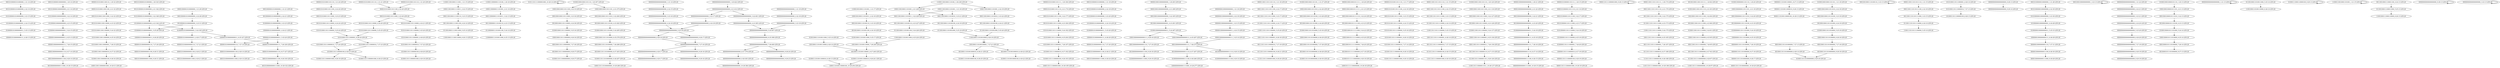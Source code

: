 digraph G {
    "01010000010100000000_3-23:15-LEN:20" -> "10100000101000000001_4-24:15-LEN:20";
    "00010100000100000000_1-20:14-LEN:20" -> "00101000001000000000_2-21:14-LEN:20";
    "01010001100110000001_7-26:33-LEN:20" -> "10100011001100000010_8-27:32-LEN:20";
    "10000010100000000011_6-26:17-LEN:20" -> "00000101000000000110_7-27:21-LEN:20";
    "01010100011011100000_5-25:25-LEN:20" -> "10101000110111000001_6-26:24-LEN:20";
    "00011001000111100110_3-23:15-LEN:20" -> "00110010001111001100_4-24:14-LEN:20";
    "00110000001110100110_4-23:13-LEN:20" -> "01100000011101001100_5-24:14-LEN:20";
    "01011101111000001000_10-29:14-LEN:20" -> "01011101111000001000_10-29:14-LEN:20";
    "10001000100011011100_2-22:33-LEN:20" -> "00010001000110111000_3-23:34-LEN:20";
    "00000000000000000000_7-27:16-LEN:20" -> "00000000000000000000_8-28:17-LEN:20";
    "00011000000111010011_3-22:13-LEN:20" -> "00110000001110100110_4-23:13-LEN:20";
    "11000110010001110100_1-20:238-LEN:20" -> "10001100100011101001_2-21:229-LEN:20";
    "11000110010001110100_1-20:238-LEN:20" -> "10001100100011101001_2-22:19-LEN:20";
    "00000101000000000110_7-27:29-LEN:20" -> "00001010000000001100_8-28:31-LEN:20";
    "00011001000111010011_3-22:229-LEN:20" -> "00110010001110100110_4-23:227-LEN:20";
    "01010001101111000001_7-26:197-LEN:20" -> "10100011011110000010_8-27:192-LEN:20";
    "00000101000000001110_7-27:20-LEN:20" -> "00001010000000011100_8-28:21-LEN:20";
    "11000110010001111001_1-21:15-LEN:20" -> "10001100100011110011_2-22:15-LEN:20";
    "10100011011100000100_8-28:23-LEN:20" -> "01000110111000001000_9-29:23-LEN:20";
    "00010001101110000000_7-27:36-LEN:20" -> "00100011011100000000_8-28:37-LEN:20";
    "00000100010000000000_1-20:293-LEN:20" -> "00001000100000000000_2-21:299-LEN:20";
    "10011101110111000001_6-26:18-LEN:20" -> "00111011101110000010_7-27:19-LEN:20";
    "10001000110110100000_6-26:29-LEN:20" -> "00010001101101000000_7-27:28-LEN:20";
    "10101000110111100000_6-25:204-LEN:20" -> "01010001101111000001_7-26:197-LEN:20";
    "00100010001011111100_4-23:23-LEN:20" -> "01000100010111111000_5-24:22-LEN:20";
    "11001110111011100000_5-25:20-LEN:20" -> "10011101110111000001_6-26:18-LEN:20";
    "10001100100011101001_2-21:229-LEN:20" -> "00011001000111010011_3-22:229-LEN:20";
    "10001100100011101001_2-21:229-LEN:20" -> "00011001000111010010_3-23:21-LEN:20";
    "00000000000000000000_6-26:16-LEN:20" -> "00000000000000000000_7-27:16-LEN:20";
    "00000000000000000000_4-23:395-LEN:20" -> "00000000000000000000_5-24:407-LEN:20";
    "10001000100011011010_2-22:26-LEN:20" -> "00010001000110110100_3-23:28-LEN:20";
    "01100100011110011000_5-25:14-LEN:20" -> "11001000111100110000_6-26:13-LEN:20";
    "00100010000000000001_4-23:291-LEN:20" -> "01000100000000000011_5-24:287-LEN:20";
    "10100110111100000100_8-28:14-LEN:20" -> "01001101111000001000_9-29:14-LEN:20";
    "00001010000000001110_8-27:327-LEN:20" -> "00010100000000011100_9-28:330-LEN:20";
    "00000000000000000000_5-25:18-LEN:20" -> "00000000000000000000_6-26:16-LEN:20";
    "00001100110111011110_1-21:15-LEN:20" -> "00011001101110111100_2-22:15-LEN:20";
    "00010001100110111000_3-22:127-LEN:20" -> "00100011001101110000_4-23:128-LEN:20";
    "00001010100011011100_2-22:20-LEN:20" -> "00010101000110111000_3-23:20-LEN:20";
    "00000000000000011110_8-27:14-LEN:20" -> "00000000000000111100_9-28:15-LEN:20";
    "10101000110011000000_6-25:34-LEN:20" -> "01010001100110000001_7-26:33-LEN:20";
    "00001000100010111111_2-21:23-LEN:20" -> "00010001000101111110_3-22:24-LEN:20";
    "00000101000001101111_1-20:15-LEN:20" -> "00001010000011011110_2-21:14-LEN:20";
    "01010001101110000010_7-27:23-LEN:20" -> "10100011011100000100_8-28:23-LEN:20";
    "00001101111000001000_9-29:13-LEN:20" -> "00001101111000001000_9-29:13-LEN:20";
    "00010000000000001111_7-26:275-LEN:20" -> "00100000000000011110_8-27:267-LEN:20";
    "00010000000000001111_7-26:275-LEN:20" -> "00100000000000011110_8-28:14-LEN:20";
    "11001110111011110000_5-24:175-LEN:20" -> "10011101110111100000_6-25:185-LEN:20";
    "00101000001101111000_4-23:17-LEN:20" -> "01010000011011110000_5-24:18-LEN:20";
    "01100110111100000000_9-28:97-LEN:20" -> "11001101111000000000_10-29:97-LEN:20";
    "00000101010001101110_1-21:24-LEN:20" -> "00001010100011011100_2-22:24-LEN:20";
    "00000001101110100000_7-26:19-LEN:20" -> "00000011011101000000_8-27:18-LEN:20";
    "00000111010011000010_9-28:13-LEN:20" -> "00001110100110000100_10-29:13-LEN:20";
    "01000111010011000010_8-28:13-LEN:20" -> "10001110100110000100_10-29:254-LEN:20";
    "10001001000111010011_2-22:16-LEN:20" -> "00010010001110100110_3-23:16-LEN:20";
    "01010100011001100000_5-24:32-LEN:20" -> "10101000110011000000_6-25:34-LEN:20";
    "00000101010001100110_1-20:32-LEN:20" -> "00001010100011001100_2-21:32-LEN:20";
    "00010001011111100000_7-26:20-LEN:20" -> "00100010111111000000_8-27:18-LEN:20";
    "00011001000111010010_3-23:21-LEN:20" -> "00110010001110100100_4-24:19-LEN:20";
    "01010100011011110000_5-24:192-LEN:20" -> "10101000110111100000_6-25:204-LEN:20";
    "00100010001101101000_4-24:19-LEN:20" -> "01000100011011010000_5-25:19-LEN:20";
    "00000000000000000000_3-22:401-LEN:20" -> "00000000000000000000_4-23:395-LEN:20";
    "00011001101110000011_7-26:136-LEN:20" -> "00110011011100000110_8-27:133-LEN:20";
    "00000001000000000000_2-22:18-LEN:20" -> "00000010000000000001_3-23:15-LEN:20";
    "01000110111010000000_9-28:287-LEN:20" -> "10001101110100000000_10-29:286-LEN:20";
    "10100011011110000010_8-27:192-LEN:20" -> "01000110111100000100_9-28:193-LEN:20";
    "01100100011101001000_5-25:19-LEN:20" -> "11001000111010010000_6-26:19-LEN:20";
    "10011101110111100000_6-25:185-LEN:20" -> "00111011101111000001_7-26:187-LEN:20";
    "10010001110100110000_6-26:14-LEN:20" -> "00100011101001100001_8-27:240-LEN:20";
    "00010100000000011100_9-28:330-LEN:20" -> "00101000000000111000_10-29:332-LEN:20";
    "01000001010000000001_5-25:28-LEN:20" -> "10000010100000000011_6-26:28-LEN:20";
    "00101010001101111000_4-23:184-LEN:20" -> "01010100011011110000_5-24:192-LEN:20";
    "01000100011011101000_5-24:285-LEN:20" -> "10001000110111010000_6-25:278-LEN:20";
    "10000010100000000011_6-26:28-LEN:20" -> "00000101000000000110_7-27:29-LEN:20";
    "11000110000001110100_1-20:16-LEN:20" -> "10001100000011101001_2-21:14-LEN:20";
    "10100000101000000000_4-23:344-LEN:20" -> "01000001010000000001_5-25:28-LEN:20";
    "10100000101000000000_4-23:344-LEN:20" -> "01000001010000000001_5-24:345-LEN:20";
    "00010101000110111100_3-22:177-LEN:20" -> "00101010001101111000_4-23:184-LEN:20";
    "00010001000101111110_3-22:24-LEN:20" -> "00100010001011111100_4-23:23-LEN:20";
    "00000000100000000000_1-21:16-LEN:20" -> "00000001000000000000_2-22:18-LEN:20";
    "10000001010000000001_4-24:21-LEN:20" -> "00000010100000000011_5-25:20-LEN:20";
    "00100011101001000010_8-28:22-LEN:20" -> "01000111010010000100_9-29:22-LEN:20";
    "00010010001110100110_3-23:13-LEN:20" -> "00010010001110100110_3-23:13-LEN:20";
    "00000000000000000000_5-24:407-LEN:20" -> "00000000000000000000_6-25:399-LEN:20";
    "00001010000000001100_8-28:21-LEN:20" -> "00010100000000011000_9-29:21-LEN:20";
    "00000110111100000100_9-28:19-LEN:20" -> "00001101111000001000_10-29:19-LEN:20";
    "00001100111011011110_1-21:15-LEN:20" -> "00011001110110111100_2-22:16-LEN:20";
    "01100100011101001000_5-25:20-LEN:20" -> "11001000111010010000_6-26:19-LEN:20";
    "00110011011100000110_8-27:133-LEN:20" -> "01100110111000001101_9-28:126-LEN:20";
    "01100000011101001100_5-24:14-LEN:20" -> "11000000111010011000_6-25:13-LEN:20";
    "01000100010001101110_1-20:307-LEN:20" -> "10001000100011011100_2-22:33-LEN:20";
    "01000100010001101110_1-20:307-LEN:20" -> "10001000100011011101_2-21:275-LEN:20";
    "01010011011110000010_7-27:14-LEN:20" -> "10100110111100000100_8-28:14-LEN:20";
    "01100100011101001100_5-24:226-LEN:20" -> "11001000111010011000_6-25:224-LEN:20";
    "01010001101110000010_7-27:13-LEN:20" -> "10100011011100000100_8-28:13-LEN:20";
    "00000000000000001111_7-26:16-LEN:20" -> "00000000000000011110_8-27:14-LEN:20";
    "00100011011010000000_8-28:14-LEN:20" -> "01000110110100000000_9-29:18-LEN:20";
    "00000000000000000000_8-28:13-LEN:20" -> "00000000000000000000_9-29:14-LEN:20";
    "01000001010000000011_5-25:13-LEN:20" -> "10000010100000000111_6-26:13-LEN:20";
    "00000000000000000000_2-22:15-LEN:20" -> "00000000000000000000_3-23:16-LEN:20";
    "00001100111011101110_1-21:18-LEN:20" -> "00011001110111011100_2-22:17-LEN:20";
    "00001010000000001100_8-28:14-LEN:20" -> "00010100000000011000_9-29:14-LEN:20";
    "00110011011110000000_8-27:92-LEN:20" -> "01100110111100000000_9-28:97-LEN:20";
    "00000000000000000000_7-26:400-LEN:20" -> "00000000000000000000_8-27:379-LEN:20";
    "00000000000000000000_7-26:400-LEN:20" -> "00000000000000000000_8-28:24-LEN:20";
    "10100000110111100000_6-25:19-LEN:20" -> "01000001101111000001_7-26:20-LEN:20";
    "11001000111010010000_6-26:19-LEN:20" -> "10010001110100100001_7-27:21-LEN:20";
    "10101000110111000001_6-26:24-LEN:20" -> "01010001101110000010_7-27:23-LEN:20";
    "00010001000110110100_3-23:19-LEN:20" -> "00100010001101101000_4-24:19-LEN:20";
    "11001000111010011000_6-25:224-LEN:20" -> "10010001110100110000_7-26:240-LEN:20";
    "00000101010001101110_1-21:21-LEN:20" -> "00001010100011011100_2-22:20-LEN:20";
    "00000101010001101111_1-20:184-LEN:20" -> "00001010100011011110_2-21:174-LEN:20";
    "10000001000000000111_6-26:29-LEN:20" -> "00000010000000001110_7-27:31-LEN:20";
    "01010000011011110000_5-24:18-LEN:20" -> "10100000110111100000_6-25:19-LEN:20";
    "00010100000101000000_1-21:14-LEN:20" -> "00101000001010000000_2-22:14-LEN:20";
    "10000010000000000011_6-25:13-LEN:20" -> "00000100000000000111_7-26:15-LEN:20";
    "01110111011100000100_8-28:21-LEN:20" -> "11101110111000001000_9-29:20-LEN:20";
    "00000101010001101110_1-21:20-LEN:20" -> "00001010100011011100_2-22:20-LEN:20";
    "00101000001000000000_2-21:14-LEN:20" -> "01010000010000000000_3-22:14-LEN:20";
    "01000001010000000011_5-25:20-LEN:20" -> "10000010100000000111_6-26:20-LEN:20";
    "10011011101111000001_6-26:14-LEN:20" -> "00110111011110000010_7-27:15-LEN:20";
    "00000101000000000111_7-26:329-LEN:20" -> "00001010000000001110_8-27:327-LEN:20";
    "01110111011110000010_8-27:188-LEN:20" -> "11101110111100000100_9-28:188-LEN:20";
    "00010001000000000001_3-23:13-LEN:20" -> "00010001000000000001_3-23:13-LEN:20";
    "00010100000010000000_1-21:28-LEN:20" -> "00101000000100000000_2-22:30-LEN:20";
    "00000110111010000000_9-28:17-LEN:20" -> "00001101110100000000_10-29:20-LEN:20";
    "00000100000000011100_8-28:30-LEN:20" -> "00001000000000111000_9-29:29-LEN:20";
    "00000000000000000000_2-22:18-LEN:20" -> "00000000000000000000_3-23:19-LEN:20";
    "10010001110100110000_7-26:240-LEN:20" -> "00100011101001100001_8-27:240-LEN:20";
    "00000000000000000000_9-28:383-LEN:20" -> "00000000000000000000_10-29:384-LEN:20";
    "00010100000101000000_1-20:343-LEN:20" -> "00101000001010000000_2-21:342-LEN:20";
    "00000000000000111100_9-28:15-LEN:20" -> "00000000000001111000_10-29:15-LEN:20";
    "00100011011010000000_8-28:28-LEN:20" -> "01000110110100000000_9-29:30-LEN:20";
    "00110010001110100110_4-23:227-LEN:20" -> "01100100011101001100_5-24:226-LEN:20";
    "00000000000000000000_6-26:17-LEN:20" -> "00000000000000000000_7-27:16-LEN:20";
    "00000011101001100001_8-27:13-LEN:20" -> "00000111010011000010_9-28:13-LEN:20";
    "00010101000110111000_3-23:20-LEN:20" -> "00101010001101110000_4-24:21-LEN:20";
    "00100000000000011110_8-27:267-LEN:20" -> "01000000000000111100_9-28:266-LEN:20";
    "01100111011011110000_4-24:14-LEN:20" -> "11001110110111100000_5-25:14-LEN:20";
    "00010101000110011000_3-22:32-LEN:20" -> "00101010001100110000_4-23:32-LEN:20";
    "00011001000111010010_3-23:22-LEN:20" -> "00110010001110100100_4-24:21-LEN:20";
    "10010001100110111100_3-22:84-LEN:20" -> "00100011001101111000_4-23:86-LEN:20";
    "00010001000110111010_3-22:284-LEN:20" -> "00100010001101110100_4-23:282-LEN:20";
    "00100000000000011100_8-28:18-LEN:20" -> "01000000000000111000_9-29:19-LEN:20";
    "00000000000000000000_1-21:22-LEN:20" -> "00000000000000000000_2-22:21-LEN:20";
    "00010000101110100000_7-26:14-LEN:20" -> "00100001011101000000_8-27:13-LEN:20";
    "01001000110011011110_2-21:83-LEN:20" -> "10010001100110111100_3-22:84-LEN:20";
    "00010000000110111010_3-22:20-LEN:20" -> "00100000001101110100_4-23:18-LEN:20";
    "11000100100011101001_1-21:17-LEN:20" -> "10001001000111010011_2-22:16-LEN:20";
    "01010001101110000010_7-27:24-LEN:20" -> "10100011011100000100_8-28:23-LEN:20";
    "00010001101101000000_7-27:13-LEN:20" -> "00100011011010000000_8-28:14-LEN:20";
    "00110010001110100100_4-24:19-LEN:20" -> "01100100011101001000_5-25:19-LEN:20";
    "00010000000000000000_3-22:21-LEN:20" -> "00100000000000000001_4-23:20-LEN:20";
    "10001100110111000001_6-25:136-LEN:20" -> "00011001101110000011_7-26:136-LEN:20";
    "00010001000110111000_3-23:34-LEN:20" -> "00100010001101110000_4-24:36-LEN:20";
    "10001000100001011101_2-21:13-LEN:20" -> "00010001000010111010_3-22:13-LEN:20";
    "00000010100000000011_5-25:20-LEN:20" -> "00000101000000000111_7-26:329-LEN:20";
    "00000010100000000011_5-25:20-LEN:20" -> "00000101000000000110_7-27:14-LEN:20";
    "00110011101110111000_3-23:17-LEN:20" -> "01100111011101110000_4-24:17-LEN:20";
    "00000000000000000000_8-28:16-LEN:20" -> "00000000000000000000_9-29:16-LEN:20";
    "10001000110011011100_2-21:116-LEN:20" -> "00010001100110111000_3-22:127-LEN:20";
    "00010101000110111000_3-23:20-LEN:20" -> "00101010001101110000_4-24:20-LEN:20";
    "10101000110111000001_6-26:14-LEN:20" -> "01010001101110000010_7-27:13-LEN:20";
    "10101001101111000001_6-26:14-LEN:20" -> "01010011011110000010_7-27:14-LEN:20";
    "00010000001010000000_1-21:21-LEN:20" -> "00100000010100000000_2-22:21-LEN:20";
    "00001000000000001110_8-27:14-LEN:20" -> "00010000000000011100_9-28:14-LEN:20";
    "01000110111100000100_9-28:193-LEN:20" -> "10001101111000001000_10-29:195-LEN:20";
    "01010000010000000000_3-22:14-LEN:20" -> "10100000100000000000_4-23:15-LEN:20";
    "00101000001010000000_2-22:18-LEN:20" -> "01010000010100000000_3-23:20-LEN:20";
    "00001010100110111100_2-22:16-LEN:20" -> "00010101001101111000_3-23:15-LEN:20";
    "00001010100011011100_2-22:24-LEN:20" -> "00010101000110111000_3-23:23-LEN:20";
    "01101110111100000100_8-28:15-LEN:20" -> "11011101111000001000_9-29:16-LEN:20";
    "10100011011100000100_8-28:20-LEN:20" -> "01000110111000001000_9-29:18-LEN:20";
    "00110010001110100100_4-24:21-LEN:20" -> "01100100011101001000_5-25:20-LEN:20";
    "01000111010011000010_9-28:241-LEN:20" -> "10001110100110000100_10-29:254-LEN:20";
    "00000100000000000011_4-24:15-LEN:20" -> "00001000000000000111_5-25:14-LEN:20";
    "10100000010000000001_4-24:28-LEN:20" -> "01000000100000000011_5-25:33-LEN:20";
    "00000000000000000000_8-27:379-LEN:20" -> "00000000000000000000_9-28:383-LEN:20";
    "00000000000000000000_3-23:19-LEN:20" -> "00000000000000000000_5-24:407-LEN:20";
    "00100010001101110000_4-24:36-LEN:20" -> "01000100011011100000_5-25:34-LEN:20";
    "00001010000000001100_8-28:31-LEN:20" -> "00010100000000011000_9-29:31-LEN:20";
    "00000000000000000000_6-25:399-LEN:20" -> "00000000000000000000_7-26:400-LEN:20";
    "00100011001101111000_4-23:86-LEN:20" -> "01000110011011110000_5-24:91-LEN:20";
    "00000000000000000000_1-21:13-LEN:20" -> "00000000000000000000_1-21:13-LEN:20";
    "11001000111010010000_6-26:19-LEN:20" -> "10010001110100100001_7-27:21-LEN:20";
    "00000000000000000000_1-21:19-LEN:20" -> "00000000000000000000_2-22:18-LEN:20";
    "00010100000110111100_3-22:17-LEN:20" -> "00101000001101111000_4-23:17-LEN:20";
    "00110111011110000010_7-27:15-LEN:20" -> "01101110111100000100_8-28:15-LEN:20";
    "00010001101101000000_7-27:18-LEN:20" -> "00100011011010000000_8-28:18-LEN:20";
    "10001000000011011101_2-21:18-LEN:20" -> "00010000000110111010_3-22:20-LEN:20";
    "00101010001101110000_4-24:24-LEN:20" -> "01010100011011100000_5-25:24-LEN:20";
    "10000010100000000011_6-25:327-LEN:20" -> "00000101000000000111_7-26:329-LEN:20";
    "10000010100000000011_6-25:327-LEN:20" -> "00000101000000000110_7-27:14-LEN:20";
    "01000100001011101000_5-24:14-LEN:20" -> "10001000010111010000_6-25:14-LEN:20";
    "00001000100000000000_2-21:299-LEN:20" -> "00010001000000000000_3-22:305-LEN:20";
    "00110010001111001100_4-24:14-LEN:20" -> "01100100011110011000_5-25:14-LEN:20";
    "01100100011010011000_5-25:14-LEN:20" -> "11001000110100110000_6-26:14-LEN:20";
    "00100010000101110100_4-23:13-LEN:20" -> "01000100001011101000_5-24:14-LEN:20";
    "01000110011000000100_9-28:34-LEN:20" -> "10001100110000001000_10-29:31-LEN:20";
    "10001000100011011010_2-22:18-LEN:20" -> "00010001000110110100_3-23:19-LEN:20";
    "01000000101000000000_3-23:23-LEN:20" -> "10000001010000000001_4-24:21-LEN:20";
    "01000101111110000000_9-28:18-LEN:20" -> "10001011111100000000_10-29:18-LEN:20";
    "00011001110111011110_2-21:170-LEN:20" -> "00110011101110111100_3-22:175-LEN:20";
    "11101110111100000100_9-28:188-LEN:20" -> "11011101111000001000_10-29:196-LEN:20";
    "01000111000110000100_9-29:13-LEN:20" -> "01000111000110000100_9-29:13-LEN:20";
    "00101010001101110000_4-24:21-LEN:20" -> "01010100011011100000_5-25:20-LEN:20";
    "10001100110111100000_6-25:95-LEN:20" -> "00011001101111000000_7-26:95-LEN:20";
    "10001000000000000111_6-26:18-LEN:20" -> "00010000000000001110_7-27:18-LEN:20";
    "01000110011011100000_5-24:137-LEN:20" -> "10001100110111000001_6-25:136-LEN:20";
    "00100000010100000000_2-22:21-LEN:20" -> "01000000101000000000_3-23:23-LEN:20";
    "00010001000010111010_3-22:13-LEN:20" -> "00100010000101110100_4-23:13-LEN:20";
    "10101000110111000001_6-26:24-LEN:20" -> "01010001101110000010_7-27:24-LEN:20";
    "00100000001101110100_4-23:18-LEN:20" -> "01000000011011101000_5-24:18-LEN:20";
    "11000110010001101001_1-21:15-LEN:20" -> "11000110010001101001_1-21:15-LEN:20";
    "00010001101101000000_7-27:28-LEN:20" -> "00100011011010000000_8-28:28-LEN:20";
    "00100010001101110100_4-23:282-LEN:20" -> "01000100011011101000_5-24:285-LEN:20";
    "00000000000000000000_4-24:20-LEN:20" -> "00000000000000000000_5-25:20-LEN:20";
    "10001000110111010000_6-25:278-LEN:20" -> "00010001101110100000_7-26:288-LEN:20";
    "00010010001110100110_3-23:16-LEN:20" -> "00100100011101001100_4-24:16-LEN:20";
    "00001010100011011110_2-21:174-LEN:20" -> "00010101000110111100_3-22:177-LEN:20";
    "00000101000000000110_7-27:14-LEN:20" -> "00001010000000001100_8-28:14-LEN:20";
    "01000000000000111100_9-28:266-LEN:20" -> "10000000000001111000_10-29:277-LEN:20";
    "01100111011101111000_4-23:173-LEN:20" -> "11001110111011110000_5-24:175-LEN:20";
    "01100100011100011000_5-25:13-LEN:20" -> "11001000111000110000_6-26:13-LEN:20";
    "10010001110100100001_7-27:21-LEN:20" -> "00100011101001000010_8-28:21-LEN:20";
    "00000000000000000000_3-23:21-LEN:20" -> "00000000000000000000_4-24:20-LEN:20";
    "10001100100011101001_2-22:19-LEN:20" -> "00011001000111010010_3-23:22-LEN:20";
    "00100010111111000000_8-27:18-LEN:20" -> "01000101111110000000_9-28:18-LEN:20";
    "00000100000000000000_1-20:21-LEN:20" -> "00001000000000000000_2-21:22-LEN:20";
    "00000000000000000000_9-29:13-LEN:20" -> "00000000000000000000_9-29:13-LEN:20";
    "10001100100011110011_2-22:15-LEN:20" -> "00011001000111100110_3-23:15-LEN:20";
    "00000100000000000111_7-26:15-LEN:20" -> "00001000000000001110_8-27:14-LEN:20";
    "01010000010100000000_3-23:20-LEN:20" -> "10100000101000000001_4-24:18-LEN:20";
    "00010001101110100000_7-26:288-LEN:20" -> "00100011011101000000_8-27:283-LEN:20";
    "00001010100011001100_2-21:32-LEN:20" -> "00010101000110011000_3-22:32-LEN:20";
    "01010100011011100000_5-25:24-LEN:20" -> "10101000110111000001_6-26:24-LEN:20";
    "00000000000000000000_6-26:20-LEN:20" -> "00000000000000000000_7-27:19-LEN:20";
    "01000100011001101110_1-20:120-LEN:20" -> "10001000110011011100_2-21:116-LEN:20";
    "00000000000000000000_3-23:16-LEN:20" -> "00000000000000000000_4-24:16-LEN:20";
    "00001000001010000000_1-21:29-LEN:20" -> "00010000010100000000_2-22:28-LEN:20";
    "00010001000000000000_3-22:305-LEN:20" -> "00100010000000000001_4-23:291-LEN:20";
    "11001101110111100000_5-25:15-LEN:20" -> "10011011101111000001_6-26:14-LEN:20";
    "10000010100000000111_6-26:20-LEN:20" -> "00000101000000001110_7-27:20-LEN:20";
    "10001100000011101001_2-21:14-LEN:20" -> "00011000000111010011_3-22:13-LEN:20";
    "00100011011101000000_8-27:283-LEN:20" -> "01000110111010000000_9-28:287-LEN:20";
    "10001000101111110000_6-25:20-LEN:20" -> "00010001011111100000_7-26:20-LEN:20";
    "00000000000000000000_8-28:17-LEN:20" -> "00000000000000000000_9-29:17-LEN:20";
    "01000100011011010000_5-25:19-LEN:20" -> "10001000110110100000_6-26:16-LEN:20";
    "01000100010111111000_5-24:22-LEN:20" -> "10001000101111110000_6-25:20-LEN:20";
    "01000001010000000001_5-24:345-LEN:20" -> "10000010100000000011_6-26:17-LEN:20";
    "01000001010000000001_5-24:345-LEN:20" -> "10000010100000000011_6-25:327-LEN:20";
    "01010000010100000000_3-22:348-LEN:20" -> "10100000101000000000_4-23:344-LEN:20";
    "00010100000101000000_1-21:18-LEN:20" -> "00101000001010000000_2-22:18-LEN:20";
    "01000001101111000001_7-26:20-LEN:20" -> "10000011011110000010_8-27:19-LEN:20";
    "00110011011101111000_3-23:13-LEN:20" -> "01100110111011110000_4-24:14-LEN:20";
    "00000000000000000000_5-25:18-LEN:20" -> "00000000000000000000_6-26:17-LEN:20";
    "00010000000000001110_7-27:18-LEN:20" -> "00100000000000011100_8-28:18-LEN:20";
    "00000000000000000000_5-25:20-LEN:20" -> "00000000000000000000_6-26:20-LEN:20";
    "00101000000100000000_2-22:30-LEN:20" -> "01010000001000000000_3-23:30-LEN:20";
    "00010000010100000000_2-22:28-LEN:20" -> "00100000101000000000_3-23:31-LEN:20";
    "00010001000110110100_3-23:28-LEN:20" -> "00100010001101101000_4-24:28-LEN:20";
    "00000000000000000000_4-24:16-LEN:20" -> "00000000000000000000_5-25:18-LEN:20";
    "00001010000011011110_2-21:14-LEN:20" -> "00010100000110111100_3-22:17-LEN:20";
    "10100000101000000001_4-24:18-LEN:20" -> "01000001010000000011_5-25:20-LEN:20";
    "00101000001010000000_2-22:14-LEN:20" -> "01010000010100000000_3-23:15-LEN:20";
    "01000100011011010000_5-25:30-LEN:20" -> "10001000110110100000_6-26:29-LEN:20";
    "00001010000000011100_8-28:21-LEN:20" -> "00010100000000111000_9-29:24-LEN:20";
    "00000011011101000000_8-27:18-LEN:20" -> "00000110111010000000_9-28:17-LEN:20";
    "01000100010001101101_1-21:27-LEN:20" -> "10001000100011011010_2-22:26-LEN:20";
    "00000101010011011110_1-21:17-LEN:20" -> "00001010100110111100_2-22:16-LEN:20";
    "00100100011001101111_1-20:82-LEN:20" -> "01001000110011011110_2-21:83-LEN:20";
    "00100011011010000000_8-28:18-LEN:20" -> "01000110110100000000_9-29:18-LEN:20";
    "00000000000000000000_8-28:19-LEN:20" -> "00000000000000000000_9-29:19-LEN:20";
    "10001000000000000111_6-25:267-LEN:20" -> "00010000000000001111_7-26:275-LEN:20";
    "00000010000000001110_7-27:31-LEN:20" -> "00000100000000011100_8-28:30-LEN:20";
    "10000000110111010000_6-25:18-LEN:20" -> "00000001101110100000_7-26:19-LEN:20";
    "01000001000000000001_5-24:15-LEN:20" -> "10000010000000000011_6-25:13-LEN:20";
    "00000000000000000000_2-22:21-LEN:20" -> "00000000000000000000_3-23:21-LEN:20";
    "00000101000000000110_7-27:21-LEN:20" -> "00001010000000001100_8-28:21-LEN:20";
    "00011001110111011100_2-22:17-LEN:20" -> "00110011101110111000_3-23:17-LEN:20";
    "00110011101110111100_3-22:175-LEN:20" -> "01100111011101111000_4-23:173-LEN:20";
    "00111011101110000010_7-27:19-LEN:20" -> "01110111011100000100_8-28:21-LEN:20";
    "00101000001010000000_2-21:342-LEN:20" -> "01010000010100000000_3-22:348-LEN:20";
    "00001100111011101111_1-20:174-LEN:20" -> "00011001110111011110_2-21:170-LEN:20";
    "01010001101110000010_7-27:22-LEN:20" -> "10100011011100000100_8-28:20-LEN:20";
    "01000000000000000011_5-24:19-LEN:20" -> "10000000000000000111_6-25:18-LEN:20";
    "00100000000000000001_4-23:20-LEN:20" -> "01000000000000000011_5-24:19-LEN:20";
    "00101010011011110000_4-24:15-LEN:20" -> "01010100110111100000_5-25:16-LEN:20";
    "00100011101001100001_8-27:240-LEN:20" -> "01000111010011000010_9-28:241-LEN:20";
    "10010001110100100001_7-27:21-LEN:20" -> "00100011101001000010_8-28:22-LEN:20";
    "00111011101111000001_7-26:187-LEN:20" -> "01110111011110000010_8-27:188-LEN:20";
    "10100000100000000000_4-23:15-LEN:20" -> "01000001000000000001_5-24:15-LEN:20";
    "01000100011011100000_5-25:34-LEN:20" -> "10001000110111000000_6-26:34-LEN:20";
    "00100010001101101000_4-24:28-LEN:20" -> "01000100011011010000_5-25:30-LEN:20";
    "00100000101000000000_3-23:31-LEN:20" -> "01000001010000000001_5-25:28-LEN:20";
    "00100000101000000000_3-23:31-LEN:20" -> "01000001010000000001_5-24:345-LEN:20";
    "00001000000000000000_2-21:22-LEN:20" -> "00010000000000000000_3-22:21-LEN:20";
    "10000000000000000111_6-25:18-LEN:20" -> "00000000000000001111_7-26:16-LEN:20";
    "01100111011101110000_4-24:17-LEN:20" -> "11001110111011100000_5-25:20-LEN:20";
    "00000000000000000000_4-24:18-LEN:20" -> "00000000000000000000_5-25:18-LEN:20";
    "00000000000000000000_8-28:24-LEN:20" -> "00000000000000000000_9-29:23-LEN:20";
    "00000000000000000000_3-23:13-LEN:20" -> "00000000000000000000_3-23:13-LEN:20";
    "00010000000000011100_9-28:14-LEN:20" -> "00100000000000111000_10-29:15-LEN:20";
    "00110011101101111000_3-23:15-LEN:20" -> "01100111011011110000_4-24:14-LEN:20";
    "10100000101000000001_4-24:15-LEN:20" -> "01000001010000000011_5-25:13-LEN:20";
    "00000000000000000000_1-20:422-LEN:20" -> "00000000000000000000_2-21:412-LEN:20";
    "01000110011011110000_5-24:91-LEN:20" -> "10001100110111100000_6-25:95-LEN:20";
    "10001000110111000000_6-26:34-LEN:20" -> "00010001101110000000_7-27:36-LEN:20";
    "00011001101111000000_7-26:95-LEN:20" -> "00110011011110000000_8-27:92-LEN:20";
    "00000000000000000000_1-21:14-LEN:20" -> "00000000000000000000_2-22:15-LEN:20";
    "00000000000000000000_2-21:412-LEN:20" -> "00000000000000000000_3-22:401-LEN:20";
    "00000000000000000000_2-21:412-LEN:20" -> "00000000000000000000_3-23:17-LEN:20";
    "00000100010001011111_1-20:26-LEN:20" -> "00001000100010111111_2-21:23-LEN:20";
    "01000100010001101101_1-21:18-LEN:20" -> "10001000100011011010_2-22:18-LEN:20";
    "10001100100011101001_1-21:18-LEN:20" -> "00011001000111010011_3-22:229-LEN:20";
    "10001100100011101001_1-21:18-LEN:20" -> "00011001000111010010_3-23:21-LEN:20";
    "01001000111010011000_5-25:17-LEN:20" -> "10010001110100110000_7-26:240-LEN:20";
    "01100110111011110000_4-24:14-LEN:20" -> "11001101110111100000_5-25:15-LEN:20";
    "00100011001101110000_4-23:128-LEN:20" -> "01000110011011100000_5-24:137-LEN:20";
    "10001000110110100000_6-26:16-LEN:20" -> "00010001101101000000_7-27:18-LEN:20";
    "01010100011011100000_5-25:20-LEN:20" -> "10101000110111000001_6-26:20-LEN:20";
    "01010000001000000000_3-23:30-LEN:20" -> "10100000010000000001_4-24:28-LEN:20";
    "10001000010111010000_6-25:14-LEN:20" -> "00010000101110100000_7-26:14-LEN:20";
    "01000000100000000011_5-25:33-LEN:20" -> "10000001000000000111_6-26:29-LEN:20";
    "00100000000000011110_8-28:14-LEN:20" -> "01000000000000111100_9-29:14-LEN:20";
    "01001000111010011000_5-25:14-LEN:20" -> "10010001110100110000_6-26:14-LEN:20";
    "10100011001100000010_8-27:32-LEN:20" -> "01000110011000000100_9-28:34-LEN:20";
    "00011001110110111100_2-22:16-LEN:20" -> "00110011101101111000_3-23:15-LEN:20";
    "00000010000000000001_3-23:15-LEN:20" -> "00000100000000000011_4-24:15-LEN:20";
    "00101010001100110000_4-23:32-LEN:20" -> "01010100011001100000_5-24:32-LEN:20";
    "00000000000000000000_7-27:19-LEN:20" -> "00000000000000000000_8-28:19-LEN:20";
    "00000000000000000000_7-27:16-LEN:20" -> "00000000000000000000_8-28:16-LEN:20";
    "10000011011110000010_8-27:19-LEN:20" -> "00000110111100000100_9-28:19-LEN:20";
    "00010101000110111000_3-23:23-LEN:20" -> "00101010001101110000_4-24:24-LEN:20";
    "00001000000000000111_5-25:14-LEN:20" -> "00010000000000001111_7-26:275-LEN:20";
    "00100011011100000000_8-28:37-LEN:20" -> "01000110111000000000_9-29:37-LEN:20";
    "10100011011100000100_8-28:23-LEN:20" -> "01000110111000001000_9-29:19-LEN:20";
    "10001000100011011101_2-21:275-LEN:20" -> "00010001000110111010_3-22:284-LEN:20";
    "01000000011011101000_5-24:18-LEN:20" -> "10000000110111010000_6-25:18-LEN:20";
    "00011001101110111100_2-22:15-LEN:20" -> "00110011011101111000_3-23:13-LEN:20";
    "00110010001110001100_4-24:13-LEN:20" -> "01100100011100011000_5-25:13-LEN:20";
    "00000000000000000000_3-23:17-LEN:20" -> "00000000000000000000_4-24:18-LEN:20";
    "00010101001101111000_3-23:15-LEN:20" -> "00101010011011110000_4-24:15-LEN:20";
    "00100100011101001100_4-24:16-LEN:20" -> "01001000111010011000_5-25:17-LEN:20";
    "00101010001101110000_4-24:20-LEN:20" -> "01010100011011100000_5-25:25-LEN:20";
    "10101000110111000001_6-26:20-LEN:20" -> "01010001101110000010_7-27:22-LEN:20";
    "01000100010000101110_1-20:13-LEN:20" -> "10001000100001011101_2-21:13-LEN:20";
    "01100110111000001101_9-28:126-LEN:20" -> "11001101110000011011_10-29:127-LEN:20";
    "00100011101001000010_8-28:21-LEN:20" -> "01000111010010000100_9-29:25-LEN:20";
    "01000100000000000011_5-24:287-LEN:20" -> "10001000000000000111_6-26:18-LEN:20";
    "01000100000000000011_5-24:287-LEN:20" -> "10001000000000000111_6-25:267-LEN:20";
    "00001010100011011100_2-22:20-LEN:20" -> "00010101000110111000_3-23:20-LEN:20";
    "01010100110111100000_5-25:16-LEN:20" -> "10101001101111000001_6-26:14-LEN:20";
    "01000100000001101110_1-20:20-LEN:20" -> "10001000000011011101_2-21:18-LEN:20";
}
